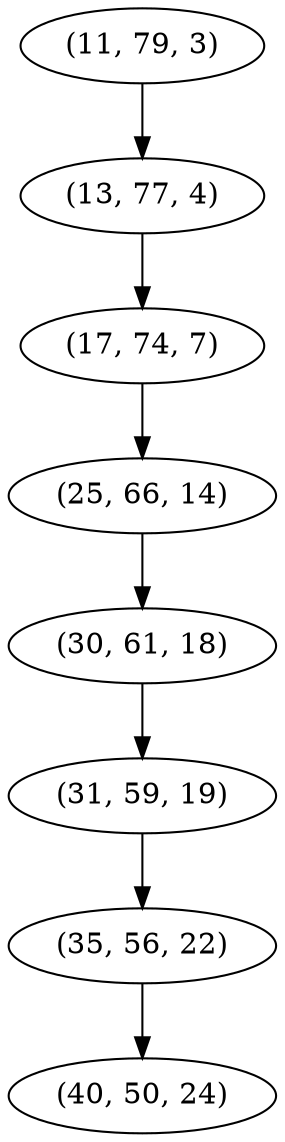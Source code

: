 digraph tree {
    "(11, 79, 3)";
    "(13, 77, 4)";
    "(17, 74, 7)";
    "(25, 66, 14)";
    "(30, 61, 18)";
    "(31, 59, 19)";
    "(35, 56, 22)";
    "(40, 50, 24)";
    "(11, 79, 3)" -> "(13, 77, 4)";
    "(13, 77, 4)" -> "(17, 74, 7)";
    "(17, 74, 7)" -> "(25, 66, 14)";
    "(25, 66, 14)" -> "(30, 61, 18)";
    "(30, 61, 18)" -> "(31, 59, 19)";
    "(31, 59, 19)" -> "(35, 56, 22)";
    "(35, 56, 22)" -> "(40, 50, 24)";
}
